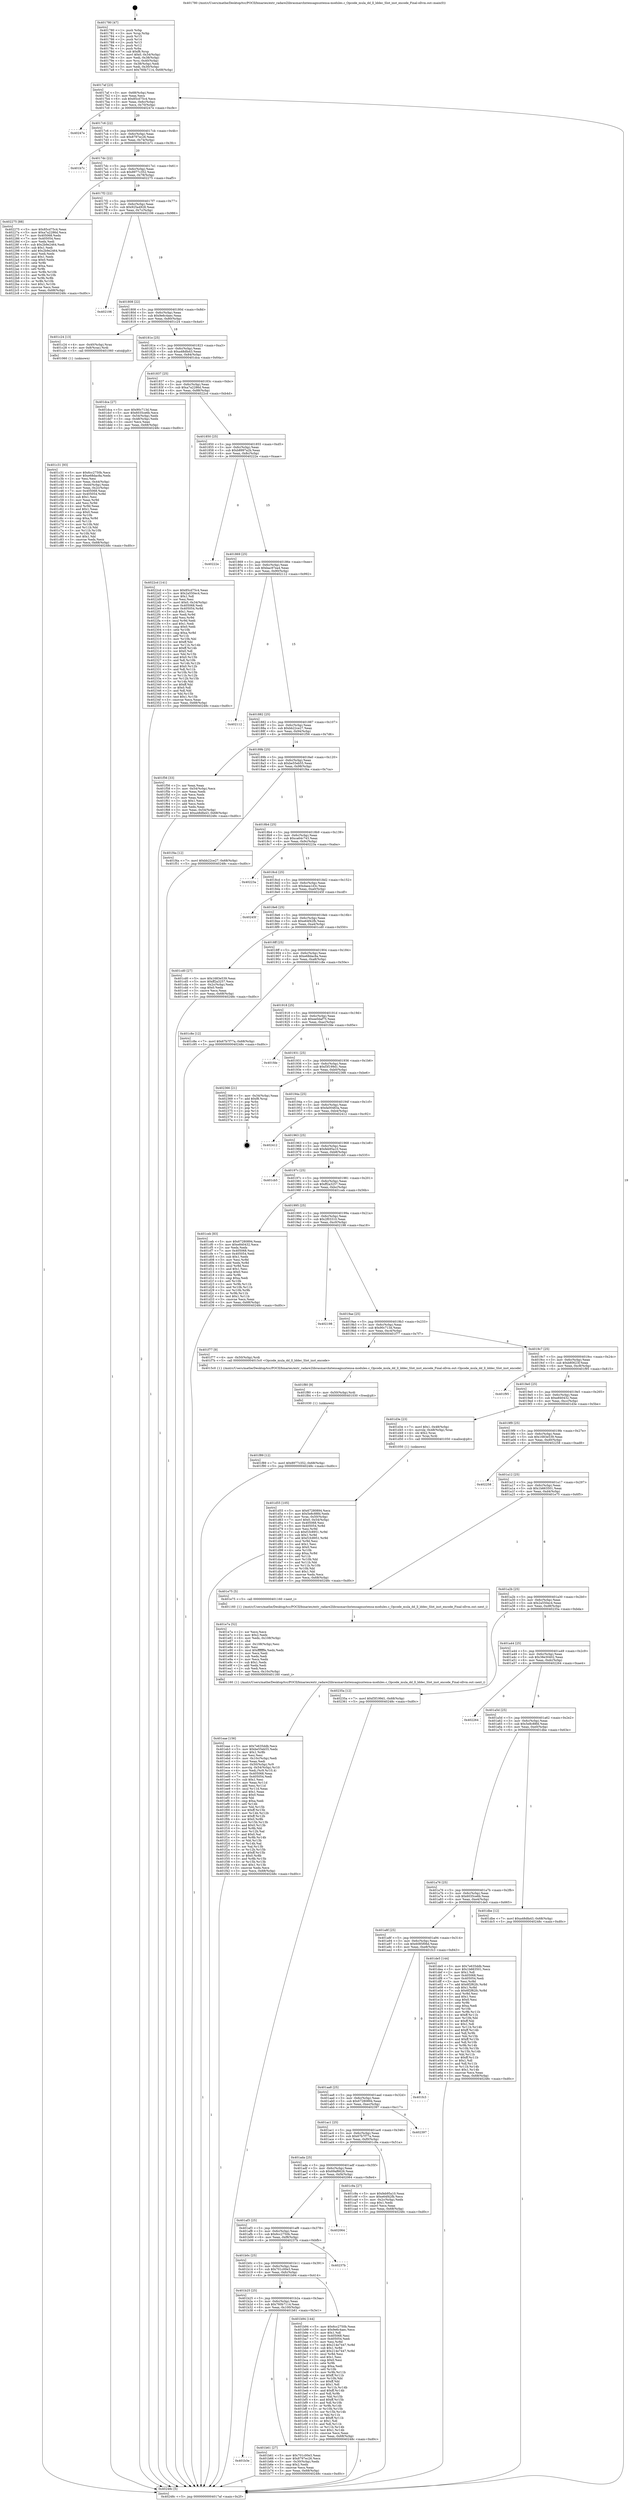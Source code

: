 digraph "0x401780" {
  label = "0x401780 (/mnt/c/Users/mathe/Desktop/tcc/POCII/binaries/extr_radare2librasmarchxtensagnuxtensa-modules.c_Opcode_mula_dd_ll_lddec_Slot_inst_encode_Final-ollvm.out::main(0))"
  labelloc = "t"
  node[shape=record]

  Entry [label="",width=0.3,height=0.3,shape=circle,fillcolor=black,style=filled]
  "0x4017af" [label="{
     0x4017af [23]\l
     | [instrs]\l
     &nbsp;&nbsp;0x4017af \<+3\>: mov -0x68(%rbp),%eax\l
     &nbsp;&nbsp;0x4017b2 \<+2\>: mov %eax,%ecx\l
     &nbsp;&nbsp;0x4017b4 \<+6\>: sub $0x85cd75c4,%ecx\l
     &nbsp;&nbsp;0x4017ba \<+3\>: mov %eax,-0x6c(%rbp)\l
     &nbsp;&nbsp;0x4017bd \<+3\>: mov %ecx,-0x70(%rbp)\l
     &nbsp;&nbsp;0x4017c0 \<+6\>: je 000000000040247e \<main+0xcfe\>\l
  }"]
  "0x40247e" [label="{
     0x40247e\l
  }", style=dashed]
  "0x4017c6" [label="{
     0x4017c6 [22]\l
     | [instrs]\l
     &nbsp;&nbsp;0x4017c6 \<+5\>: jmp 00000000004017cb \<main+0x4b\>\l
     &nbsp;&nbsp;0x4017cb \<+3\>: mov -0x6c(%rbp),%eax\l
     &nbsp;&nbsp;0x4017ce \<+5\>: sub $0x8797ec26,%eax\l
     &nbsp;&nbsp;0x4017d3 \<+3\>: mov %eax,-0x74(%rbp)\l
     &nbsp;&nbsp;0x4017d6 \<+6\>: je 0000000000401b7c \<main+0x3fc\>\l
  }"]
  Exit [label="",width=0.3,height=0.3,shape=circle,fillcolor=black,style=filled,peripheries=2]
  "0x401b7c" [label="{
     0x401b7c\l
  }", style=dashed]
  "0x4017dc" [label="{
     0x4017dc [22]\l
     | [instrs]\l
     &nbsp;&nbsp;0x4017dc \<+5\>: jmp 00000000004017e1 \<main+0x61\>\l
     &nbsp;&nbsp;0x4017e1 \<+3\>: mov -0x6c(%rbp),%eax\l
     &nbsp;&nbsp;0x4017e4 \<+5\>: sub $0x8977c352,%eax\l
     &nbsp;&nbsp;0x4017e9 \<+3\>: mov %eax,-0x78(%rbp)\l
     &nbsp;&nbsp;0x4017ec \<+6\>: je 0000000000402275 \<main+0xaf5\>\l
  }"]
  "0x401f89" [label="{
     0x401f89 [12]\l
     | [instrs]\l
     &nbsp;&nbsp;0x401f89 \<+7\>: movl $0x8977c352,-0x68(%rbp)\l
     &nbsp;&nbsp;0x401f90 \<+5\>: jmp 000000000040248c \<main+0xd0c\>\l
  }"]
  "0x402275" [label="{
     0x402275 [88]\l
     | [instrs]\l
     &nbsp;&nbsp;0x402275 \<+5\>: mov $0x85cd75c4,%eax\l
     &nbsp;&nbsp;0x40227a \<+5\>: mov $0xa7a2286d,%ecx\l
     &nbsp;&nbsp;0x40227f \<+7\>: mov 0x405068,%edx\l
     &nbsp;&nbsp;0x402286 \<+7\>: mov 0x405054,%esi\l
     &nbsp;&nbsp;0x40228d \<+2\>: mov %edx,%edi\l
     &nbsp;&nbsp;0x40228f \<+6\>: sub $0x2b9e2464,%edi\l
     &nbsp;&nbsp;0x402295 \<+3\>: sub $0x1,%edi\l
     &nbsp;&nbsp;0x402298 \<+6\>: add $0x2b9e2464,%edi\l
     &nbsp;&nbsp;0x40229e \<+3\>: imul %edi,%edx\l
     &nbsp;&nbsp;0x4022a1 \<+3\>: and $0x1,%edx\l
     &nbsp;&nbsp;0x4022a4 \<+3\>: cmp $0x0,%edx\l
     &nbsp;&nbsp;0x4022a7 \<+4\>: sete %r8b\l
     &nbsp;&nbsp;0x4022ab \<+3\>: cmp $0xa,%esi\l
     &nbsp;&nbsp;0x4022ae \<+4\>: setl %r9b\l
     &nbsp;&nbsp;0x4022b2 \<+3\>: mov %r8b,%r10b\l
     &nbsp;&nbsp;0x4022b5 \<+3\>: and %r9b,%r10b\l
     &nbsp;&nbsp;0x4022b8 \<+3\>: xor %r9b,%r8b\l
     &nbsp;&nbsp;0x4022bb \<+3\>: or %r8b,%r10b\l
     &nbsp;&nbsp;0x4022be \<+4\>: test $0x1,%r10b\l
     &nbsp;&nbsp;0x4022c2 \<+3\>: cmovne %ecx,%eax\l
     &nbsp;&nbsp;0x4022c5 \<+3\>: mov %eax,-0x68(%rbp)\l
     &nbsp;&nbsp;0x4022c8 \<+5\>: jmp 000000000040248c \<main+0xd0c\>\l
  }"]
  "0x4017f2" [label="{
     0x4017f2 [22]\l
     | [instrs]\l
     &nbsp;&nbsp;0x4017f2 \<+5\>: jmp 00000000004017f7 \<main+0x77\>\l
     &nbsp;&nbsp;0x4017f7 \<+3\>: mov -0x6c(%rbp),%eax\l
     &nbsp;&nbsp;0x4017fa \<+5\>: sub $0x925a4928,%eax\l
     &nbsp;&nbsp;0x4017ff \<+3\>: mov %eax,-0x7c(%rbp)\l
     &nbsp;&nbsp;0x401802 \<+6\>: je 0000000000402106 \<main+0x986\>\l
  }"]
  "0x401f80" [label="{
     0x401f80 [9]\l
     | [instrs]\l
     &nbsp;&nbsp;0x401f80 \<+4\>: mov -0x50(%rbp),%rdi\l
     &nbsp;&nbsp;0x401f84 \<+5\>: call 0000000000401030 \<free@plt\>\l
     | [calls]\l
     &nbsp;&nbsp;0x401030 \{1\} (unknown)\l
  }"]
  "0x402106" [label="{
     0x402106\l
  }", style=dashed]
  "0x401808" [label="{
     0x401808 [22]\l
     | [instrs]\l
     &nbsp;&nbsp;0x401808 \<+5\>: jmp 000000000040180d \<main+0x8d\>\l
     &nbsp;&nbsp;0x40180d \<+3\>: mov -0x6c(%rbp),%eax\l
     &nbsp;&nbsp;0x401810 \<+5\>: sub $0x9e6c4aec,%eax\l
     &nbsp;&nbsp;0x401815 \<+3\>: mov %eax,-0x80(%rbp)\l
     &nbsp;&nbsp;0x401818 \<+6\>: je 0000000000401c24 \<main+0x4a4\>\l
  }"]
  "0x401eae" [label="{
     0x401eae [156]\l
     | [instrs]\l
     &nbsp;&nbsp;0x401eae \<+5\>: mov $0x7e635ddb,%ecx\l
     &nbsp;&nbsp;0x401eb3 \<+5\>: mov $0xbe55eb55,%edx\l
     &nbsp;&nbsp;0x401eb8 \<+3\>: mov $0x1,%r8b\l
     &nbsp;&nbsp;0x401ebb \<+2\>: xor %esi,%esi\l
     &nbsp;&nbsp;0x401ebd \<+6\>: mov -0x10c(%rbp),%edi\l
     &nbsp;&nbsp;0x401ec3 \<+3\>: imul %eax,%edi\l
     &nbsp;&nbsp;0x401ec6 \<+4\>: mov -0x50(%rbp),%r9\l
     &nbsp;&nbsp;0x401eca \<+4\>: movslq -0x54(%rbp),%r10\l
     &nbsp;&nbsp;0x401ece \<+4\>: mov %edi,(%r9,%r10,4)\l
     &nbsp;&nbsp;0x401ed2 \<+7\>: mov 0x405068,%eax\l
     &nbsp;&nbsp;0x401ed9 \<+7\>: mov 0x405054,%edi\l
     &nbsp;&nbsp;0x401ee0 \<+3\>: sub $0x1,%esi\l
     &nbsp;&nbsp;0x401ee3 \<+3\>: mov %eax,%r11d\l
     &nbsp;&nbsp;0x401ee6 \<+3\>: add %esi,%r11d\l
     &nbsp;&nbsp;0x401ee9 \<+4\>: imul %r11d,%eax\l
     &nbsp;&nbsp;0x401eed \<+3\>: and $0x1,%eax\l
     &nbsp;&nbsp;0x401ef0 \<+3\>: cmp $0x0,%eax\l
     &nbsp;&nbsp;0x401ef3 \<+3\>: sete %bl\l
     &nbsp;&nbsp;0x401ef6 \<+3\>: cmp $0xa,%edi\l
     &nbsp;&nbsp;0x401ef9 \<+4\>: setl %r14b\l
     &nbsp;&nbsp;0x401efd \<+3\>: mov %bl,%r15b\l
     &nbsp;&nbsp;0x401f00 \<+4\>: xor $0xff,%r15b\l
     &nbsp;&nbsp;0x401f04 \<+3\>: mov %r14b,%r12b\l
     &nbsp;&nbsp;0x401f07 \<+4\>: xor $0xff,%r12b\l
     &nbsp;&nbsp;0x401f0b \<+4\>: xor $0x0,%r8b\l
     &nbsp;&nbsp;0x401f0f \<+3\>: mov %r15b,%r13b\l
     &nbsp;&nbsp;0x401f12 \<+4\>: and $0x0,%r13b\l
     &nbsp;&nbsp;0x401f16 \<+3\>: and %r8b,%bl\l
     &nbsp;&nbsp;0x401f19 \<+3\>: mov %r12b,%al\l
     &nbsp;&nbsp;0x401f1c \<+2\>: and $0x0,%al\l
     &nbsp;&nbsp;0x401f1e \<+3\>: and %r8b,%r14b\l
     &nbsp;&nbsp;0x401f21 \<+3\>: or %bl,%r13b\l
     &nbsp;&nbsp;0x401f24 \<+3\>: or %r14b,%al\l
     &nbsp;&nbsp;0x401f27 \<+3\>: xor %al,%r13b\l
     &nbsp;&nbsp;0x401f2a \<+3\>: or %r12b,%r15b\l
     &nbsp;&nbsp;0x401f2d \<+4\>: xor $0xff,%r15b\l
     &nbsp;&nbsp;0x401f31 \<+4\>: or $0x0,%r8b\l
     &nbsp;&nbsp;0x401f35 \<+3\>: and %r8b,%r15b\l
     &nbsp;&nbsp;0x401f38 \<+3\>: or %r15b,%r13b\l
     &nbsp;&nbsp;0x401f3b \<+4\>: test $0x1,%r13b\l
     &nbsp;&nbsp;0x401f3f \<+3\>: cmovne %edx,%ecx\l
     &nbsp;&nbsp;0x401f42 \<+3\>: mov %ecx,-0x68(%rbp)\l
     &nbsp;&nbsp;0x401f45 \<+5\>: jmp 000000000040248c \<main+0xd0c\>\l
  }"]
  "0x401c24" [label="{
     0x401c24 [13]\l
     | [instrs]\l
     &nbsp;&nbsp;0x401c24 \<+4\>: mov -0x40(%rbp),%rax\l
     &nbsp;&nbsp;0x401c28 \<+4\>: mov 0x8(%rax),%rdi\l
     &nbsp;&nbsp;0x401c2c \<+5\>: call 0000000000401060 \<atoi@plt\>\l
     | [calls]\l
     &nbsp;&nbsp;0x401060 \{1\} (unknown)\l
  }"]
  "0x40181e" [label="{
     0x40181e [25]\l
     | [instrs]\l
     &nbsp;&nbsp;0x40181e \<+5\>: jmp 0000000000401823 \<main+0xa3\>\l
     &nbsp;&nbsp;0x401823 \<+3\>: mov -0x6c(%rbp),%eax\l
     &nbsp;&nbsp;0x401826 \<+5\>: sub $0xa48dfa43,%eax\l
     &nbsp;&nbsp;0x40182b \<+6\>: mov %eax,-0x84(%rbp)\l
     &nbsp;&nbsp;0x401831 \<+6\>: je 0000000000401dca \<main+0x64a\>\l
  }"]
  "0x401e7a" [label="{
     0x401e7a [52]\l
     | [instrs]\l
     &nbsp;&nbsp;0x401e7a \<+2\>: xor %ecx,%ecx\l
     &nbsp;&nbsp;0x401e7c \<+5\>: mov $0x2,%edx\l
     &nbsp;&nbsp;0x401e81 \<+6\>: mov %edx,-0x108(%rbp)\l
     &nbsp;&nbsp;0x401e87 \<+1\>: cltd\l
     &nbsp;&nbsp;0x401e88 \<+6\>: mov -0x108(%rbp),%esi\l
     &nbsp;&nbsp;0x401e8e \<+2\>: idiv %esi\l
     &nbsp;&nbsp;0x401e90 \<+6\>: imul $0xfffffffe,%edx,%edx\l
     &nbsp;&nbsp;0x401e96 \<+2\>: mov %ecx,%edi\l
     &nbsp;&nbsp;0x401e98 \<+2\>: sub %edx,%edi\l
     &nbsp;&nbsp;0x401e9a \<+2\>: mov %ecx,%edx\l
     &nbsp;&nbsp;0x401e9c \<+3\>: sub $0x1,%edx\l
     &nbsp;&nbsp;0x401e9f \<+2\>: add %edx,%edi\l
     &nbsp;&nbsp;0x401ea1 \<+2\>: sub %edi,%ecx\l
     &nbsp;&nbsp;0x401ea3 \<+6\>: mov %ecx,-0x10c(%rbp)\l
     &nbsp;&nbsp;0x401ea9 \<+5\>: call 0000000000401160 \<next_i\>\l
     | [calls]\l
     &nbsp;&nbsp;0x401160 \{1\} (/mnt/c/Users/mathe/Desktop/tcc/POCII/binaries/extr_radare2librasmarchxtensagnuxtensa-modules.c_Opcode_mula_dd_ll_lddec_Slot_inst_encode_Final-ollvm.out::next_i)\l
  }"]
  "0x401dca" [label="{
     0x401dca [27]\l
     | [instrs]\l
     &nbsp;&nbsp;0x401dca \<+5\>: mov $0x90c713d,%eax\l
     &nbsp;&nbsp;0x401dcf \<+5\>: mov $0x6035ce6b,%ecx\l
     &nbsp;&nbsp;0x401dd4 \<+3\>: mov -0x54(%rbp),%edx\l
     &nbsp;&nbsp;0x401dd7 \<+3\>: cmp -0x48(%rbp),%edx\l
     &nbsp;&nbsp;0x401dda \<+3\>: cmovl %ecx,%eax\l
     &nbsp;&nbsp;0x401ddd \<+3\>: mov %eax,-0x68(%rbp)\l
     &nbsp;&nbsp;0x401de0 \<+5\>: jmp 000000000040248c \<main+0xd0c\>\l
  }"]
  "0x401837" [label="{
     0x401837 [25]\l
     | [instrs]\l
     &nbsp;&nbsp;0x401837 \<+5\>: jmp 000000000040183c \<main+0xbc\>\l
     &nbsp;&nbsp;0x40183c \<+3\>: mov -0x6c(%rbp),%eax\l
     &nbsp;&nbsp;0x40183f \<+5\>: sub $0xa7a2286d,%eax\l
     &nbsp;&nbsp;0x401844 \<+6\>: mov %eax,-0x88(%rbp)\l
     &nbsp;&nbsp;0x40184a \<+6\>: je 00000000004022cd \<main+0xb4d\>\l
  }"]
  "0x401d55" [label="{
     0x401d55 [105]\l
     | [instrs]\l
     &nbsp;&nbsp;0x401d55 \<+5\>: mov $0x67280894,%ecx\l
     &nbsp;&nbsp;0x401d5a \<+5\>: mov $0x5e8c88fd,%edx\l
     &nbsp;&nbsp;0x401d5f \<+4\>: mov %rax,-0x50(%rbp)\l
     &nbsp;&nbsp;0x401d63 \<+7\>: movl $0x0,-0x54(%rbp)\l
     &nbsp;&nbsp;0x401d6a \<+7\>: mov 0x405068,%esi\l
     &nbsp;&nbsp;0x401d71 \<+8\>: mov 0x405054,%r8d\l
     &nbsp;&nbsp;0x401d79 \<+3\>: mov %esi,%r9d\l
     &nbsp;&nbsp;0x401d7c \<+7\>: sub $0xf1fc8951,%r9d\l
     &nbsp;&nbsp;0x401d83 \<+4\>: sub $0x1,%r9d\l
     &nbsp;&nbsp;0x401d87 \<+7\>: add $0xf1fc8951,%r9d\l
     &nbsp;&nbsp;0x401d8e \<+4\>: imul %r9d,%esi\l
     &nbsp;&nbsp;0x401d92 \<+3\>: and $0x1,%esi\l
     &nbsp;&nbsp;0x401d95 \<+3\>: cmp $0x0,%esi\l
     &nbsp;&nbsp;0x401d98 \<+4\>: sete %r10b\l
     &nbsp;&nbsp;0x401d9c \<+4\>: cmp $0xa,%r8d\l
     &nbsp;&nbsp;0x401da0 \<+4\>: setl %r11b\l
     &nbsp;&nbsp;0x401da4 \<+3\>: mov %r10b,%bl\l
     &nbsp;&nbsp;0x401da7 \<+3\>: and %r11b,%bl\l
     &nbsp;&nbsp;0x401daa \<+3\>: xor %r11b,%r10b\l
     &nbsp;&nbsp;0x401dad \<+3\>: or %r10b,%bl\l
     &nbsp;&nbsp;0x401db0 \<+3\>: test $0x1,%bl\l
     &nbsp;&nbsp;0x401db3 \<+3\>: cmovne %edx,%ecx\l
     &nbsp;&nbsp;0x401db6 \<+3\>: mov %ecx,-0x68(%rbp)\l
     &nbsp;&nbsp;0x401db9 \<+5\>: jmp 000000000040248c \<main+0xd0c\>\l
  }"]
  "0x4022cd" [label="{
     0x4022cd [141]\l
     | [instrs]\l
     &nbsp;&nbsp;0x4022cd \<+5\>: mov $0x85cd75c4,%eax\l
     &nbsp;&nbsp;0x4022d2 \<+5\>: mov $0x2a550ec4,%ecx\l
     &nbsp;&nbsp;0x4022d7 \<+2\>: mov $0x1,%dl\l
     &nbsp;&nbsp;0x4022d9 \<+2\>: xor %esi,%esi\l
     &nbsp;&nbsp;0x4022db \<+7\>: movl $0x0,-0x34(%rbp)\l
     &nbsp;&nbsp;0x4022e2 \<+7\>: mov 0x405068,%edi\l
     &nbsp;&nbsp;0x4022e9 \<+8\>: mov 0x405054,%r8d\l
     &nbsp;&nbsp;0x4022f1 \<+3\>: sub $0x1,%esi\l
     &nbsp;&nbsp;0x4022f4 \<+3\>: mov %edi,%r9d\l
     &nbsp;&nbsp;0x4022f7 \<+3\>: add %esi,%r9d\l
     &nbsp;&nbsp;0x4022fa \<+4\>: imul %r9d,%edi\l
     &nbsp;&nbsp;0x4022fe \<+3\>: and $0x1,%edi\l
     &nbsp;&nbsp;0x402301 \<+3\>: cmp $0x0,%edi\l
     &nbsp;&nbsp;0x402304 \<+4\>: sete %r10b\l
     &nbsp;&nbsp;0x402308 \<+4\>: cmp $0xa,%r8d\l
     &nbsp;&nbsp;0x40230c \<+4\>: setl %r11b\l
     &nbsp;&nbsp;0x402310 \<+3\>: mov %r10b,%bl\l
     &nbsp;&nbsp;0x402313 \<+3\>: xor $0xff,%bl\l
     &nbsp;&nbsp;0x402316 \<+3\>: mov %r11b,%r14b\l
     &nbsp;&nbsp;0x402319 \<+4\>: xor $0xff,%r14b\l
     &nbsp;&nbsp;0x40231d \<+3\>: xor $0x0,%dl\l
     &nbsp;&nbsp;0x402320 \<+3\>: mov %bl,%r15b\l
     &nbsp;&nbsp;0x402323 \<+4\>: and $0x0,%r15b\l
     &nbsp;&nbsp;0x402327 \<+3\>: and %dl,%r10b\l
     &nbsp;&nbsp;0x40232a \<+3\>: mov %r14b,%r12b\l
     &nbsp;&nbsp;0x40232d \<+4\>: and $0x0,%r12b\l
     &nbsp;&nbsp;0x402331 \<+3\>: and %dl,%r11b\l
     &nbsp;&nbsp;0x402334 \<+3\>: or %r10b,%r15b\l
     &nbsp;&nbsp;0x402337 \<+3\>: or %r11b,%r12b\l
     &nbsp;&nbsp;0x40233a \<+3\>: xor %r12b,%r15b\l
     &nbsp;&nbsp;0x40233d \<+3\>: or %r14b,%bl\l
     &nbsp;&nbsp;0x402340 \<+3\>: xor $0xff,%bl\l
     &nbsp;&nbsp;0x402343 \<+3\>: or $0x0,%dl\l
     &nbsp;&nbsp;0x402346 \<+2\>: and %dl,%bl\l
     &nbsp;&nbsp;0x402348 \<+3\>: or %bl,%r15b\l
     &nbsp;&nbsp;0x40234b \<+4\>: test $0x1,%r15b\l
     &nbsp;&nbsp;0x40234f \<+3\>: cmovne %ecx,%eax\l
     &nbsp;&nbsp;0x402352 \<+3\>: mov %eax,-0x68(%rbp)\l
     &nbsp;&nbsp;0x402355 \<+5\>: jmp 000000000040248c \<main+0xd0c\>\l
  }"]
  "0x401850" [label="{
     0x401850 [25]\l
     | [instrs]\l
     &nbsp;&nbsp;0x401850 \<+5\>: jmp 0000000000401855 \<main+0xd5\>\l
     &nbsp;&nbsp;0x401855 \<+3\>: mov -0x6c(%rbp),%eax\l
     &nbsp;&nbsp;0x401858 \<+5\>: sub $0xb8997a2b,%eax\l
     &nbsp;&nbsp;0x40185d \<+6\>: mov %eax,-0x8c(%rbp)\l
     &nbsp;&nbsp;0x401863 \<+6\>: je 000000000040222e \<main+0xaae\>\l
  }"]
  "0x401c31" [label="{
     0x401c31 [93]\l
     | [instrs]\l
     &nbsp;&nbsp;0x401c31 \<+5\>: mov $0x6cc2750b,%ecx\l
     &nbsp;&nbsp;0x401c36 \<+5\>: mov $0xe68dac8a,%edx\l
     &nbsp;&nbsp;0x401c3b \<+2\>: xor %esi,%esi\l
     &nbsp;&nbsp;0x401c3d \<+3\>: mov %eax,-0x44(%rbp)\l
     &nbsp;&nbsp;0x401c40 \<+3\>: mov -0x44(%rbp),%eax\l
     &nbsp;&nbsp;0x401c43 \<+3\>: mov %eax,-0x2c(%rbp)\l
     &nbsp;&nbsp;0x401c46 \<+7\>: mov 0x405068,%eax\l
     &nbsp;&nbsp;0x401c4d \<+8\>: mov 0x405054,%r8d\l
     &nbsp;&nbsp;0x401c55 \<+3\>: sub $0x1,%esi\l
     &nbsp;&nbsp;0x401c58 \<+3\>: mov %eax,%r9d\l
     &nbsp;&nbsp;0x401c5b \<+3\>: add %esi,%r9d\l
     &nbsp;&nbsp;0x401c5e \<+4\>: imul %r9d,%eax\l
     &nbsp;&nbsp;0x401c62 \<+3\>: and $0x1,%eax\l
     &nbsp;&nbsp;0x401c65 \<+3\>: cmp $0x0,%eax\l
     &nbsp;&nbsp;0x401c68 \<+4\>: sete %r10b\l
     &nbsp;&nbsp;0x401c6c \<+4\>: cmp $0xa,%r8d\l
     &nbsp;&nbsp;0x401c70 \<+4\>: setl %r11b\l
     &nbsp;&nbsp;0x401c74 \<+3\>: mov %r10b,%bl\l
     &nbsp;&nbsp;0x401c77 \<+3\>: and %r11b,%bl\l
     &nbsp;&nbsp;0x401c7a \<+3\>: xor %r11b,%r10b\l
     &nbsp;&nbsp;0x401c7d \<+3\>: or %r10b,%bl\l
     &nbsp;&nbsp;0x401c80 \<+3\>: test $0x1,%bl\l
     &nbsp;&nbsp;0x401c83 \<+3\>: cmovne %edx,%ecx\l
     &nbsp;&nbsp;0x401c86 \<+3\>: mov %ecx,-0x68(%rbp)\l
     &nbsp;&nbsp;0x401c89 \<+5\>: jmp 000000000040248c \<main+0xd0c\>\l
  }"]
  "0x40222e" [label="{
     0x40222e\l
  }", style=dashed]
  "0x401869" [label="{
     0x401869 [25]\l
     | [instrs]\l
     &nbsp;&nbsp;0x401869 \<+5\>: jmp 000000000040186e \<main+0xee\>\l
     &nbsp;&nbsp;0x40186e \<+3\>: mov -0x6c(%rbp),%eax\l
     &nbsp;&nbsp;0x401871 \<+5\>: sub $0xbac97ea4,%eax\l
     &nbsp;&nbsp;0x401876 \<+6\>: mov %eax,-0x90(%rbp)\l
     &nbsp;&nbsp;0x40187c \<+6\>: je 0000000000402112 \<main+0x992\>\l
  }"]
  "0x401780" [label="{
     0x401780 [47]\l
     | [instrs]\l
     &nbsp;&nbsp;0x401780 \<+1\>: push %rbp\l
     &nbsp;&nbsp;0x401781 \<+3\>: mov %rsp,%rbp\l
     &nbsp;&nbsp;0x401784 \<+2\>: push %r15\l
     &nbsp;&nbsp;0x401786 \<+2\>: push %r14\l
     &nbsp;&nbsp;0x401788 \<+2\>: push %r13\l
     &nbsp;&nbsp;0x40178a \<+2\>: push %r12\l
     &nbsp;&nbsp;0x40178c \<+1\>: push %rbx\l
     &nbsp;&nbsp;0x40178d \<+7\>: sub $0xf8,%rsp\l
     &nbsp;&nbsp;0x401794 \<+7\>: movl $0x0,-0x34(%rbp)\l
     &nbsp;&nbsp;0x40179b \<+3\>: mov %edi,-0x38(%rbp)\l
     &nbsp;&nbsp;0x40179e \<+4\>: mov %rsi,-0x40(%rbp)\l
     &nbsp;&nbsp;0x4017a2 \<+3\>: mov -0x38(%rbp),%edi\l
     &nbsp;&nbsp;0x4017a5 \<+3\>: mov %edi,-0x30(%rbp)\l
     &nbsp;&nbsp;0x4017a8 \<+7\>: movl $0x760b7114,-0x68(%rbp)\l
  }"]
  "0x402112" [label="{
     0x402112\l
  }", style=dashed]
  "0x401882" [label="{
     0x401882 [25]\l
     | [instrs]\l
     &nbsp;&nbsp;0x401882 \<+5\>: jmp 0000000000401887 \<main+0x107\>\l
     &nbsp;&nbsp;0x401887 \<+3\>: mov -0x6c(%rbp),%eax\l
     &nbsp;&nbsp;0x40188a \<+5\>: sub $0xbb22ce27,%eax\l
     &nbsp;&nbsp;0x40188f \<+6\>: mov %eax,-0x94(%rbp)\l
     &nbsp;&nbsp;0x401895 \<+6\>: je 0000000000401f56 \<main+0x7d6\>\l
  }"]
  "0x40248c" [label="{
     0x40248c [5]\l
     | [instrs]\l
     &nbsp;&nbsp;0x40248c \<+5\>: jmp 00000000004017af \<main+0x2f\>\l
  }"]
  "0x401f56" [label="{
     0x401f56 [33]\l
     | [instrs]\l
     &nbsp;&nbsp;0x401f56 \<+2\>: xor %eax,%eax\l
     &nbsp;&nbsp;0x401f58 \<+3\>: mov -0x54(%rbp),%ecx\l
     &nbsp;&nbsp;0x401f5b \<+2\>: mov %eax,%edx\l
     &nbsp;&nbsp;0x401f5d \<+2\>: sub %ecx,%edx\l
     &nbsp;&nbsp;0x401f5f \<+2\>: mov %eax,%ecx\l
     &nbsp;&nbsp;0x401f61 \<+3\>: sub $0x1,%ecx\l
     &nbsp;&nbsp;0x401f64 \<+2\>: add %ecx,%edx\l
     &nbsp;&nbsp;0x401f66 \<+2\>: sub %edx,%eax\l
     &nbsp;&nbsp;0x401f68 \<+3\>: mov %eax,-0x54(%rbp)\l
     &nbsp;&nbsp;0x401f6b \<+7\>: movl $0xa48dfa43,-0x68(%rbp)\l
     &nbsp;&nbsp;0x401f72 \<+5\>: jmp 000000000040248c \<main+0xd0c\>\l
  }"]
  "0x40189b" [label="{
     0x40189b [25]\l
     | [instrs]\l
     &nbsp;&nbsp;0x40189b \<+5\>: jmp 00000000004018a0 \<main+0x120\>\l
     &nbsp;&nbsp;0x4018a0 \<+3\>: mov -0x6c(%rbp),%eax\l
     &nbsp;&nbsp;0x4018a3 \<+5\>: sub $0xbe55eb55,%eax\l
     &nbsp;&nbsp;0x4018a8 \<+6\>: mov %eax,-0x98(%rbp)\l
     &nbsp;&nbsp;0x4018ae \<+6\>: je 0000000000401f4a \<main+0x7ca\>\l
  }"]
  "0x401b3e" [label="{
     0x401b3e\l
  }", style=dashed]
  "0x401f4a" [label="{
     0x401f4a [12]\l
     | [instrs]\l
     &nbsp;&nbsp;0x401f4a \<+7\>: movl $0xbb22ce27,-0x68(%rbp)\l
     &nbsp;&nbsp;0x401f51 \<+5\>: jmp 000000000040248c \<main+0xd0c\>\l
  }"]
  "0x4018b4" [label="{
     0x4018b4 [25]\l
     | [instrs]\l
     &nbsp;&nbsp;0x4018b4 \<+5\>: jmp 00000000004018b9 \<main+0x139\>\l
     &nbsp;&nbsp;0x4018b9 \<+3\>: mov -0x6c(%rbp),%eax\l
     &nbsp;&nbsp;0x4018bc \<+5\>: sub $0xca64c743,%eax\l
     &nbsp;&nbsp;0x4018c1 \<+6\>: mov %eax,-0x9c(%rbp)\l
     &nbsp;&nbsp;0x4018c7 \<+6\>: je 000000000040223a \<main+0xaba\>\l
  }"]
  "0x401b61" [label="{
     0x401b61 [27]\l
     | [instrs]\l
     &nbsp;&nbsp;0x401b61 \<+5\>: mov $0x701c00e3,%eax\l
     &nbsp;&nbsp;0x401b66 \<+5\>: mov $0x8797ec26,%ecx\l
     &nbsp;&nbsp;0x401b6b \<+3\>: mov -0x30(%rbp),%edx\l
     &nbsp;&nbsp;0x401b6e \<+3\>: cmp $0x2,%edx\l
     &nbsp;&nbsp;0x401b71 \<+3\>: cmovne %ecx,%eax\l
     &nbsp;&nbsp;0x401b74 \<+3\>: mov %eax,-0x68(%rbp)\l
     &nbsp;&nbsp;0x401b77 \<+5\>: jmp 000000000040248c \<main+0xd0c\>\l
  }"]
  "0x40223a" [label="{
     0x40223a\l
  }", style=dashed]
  "0x4018cd" [label="{
     0x4018cd [25]\l
     | [instrs]\l
     &nbsp;&nbsp;0x4018cd \<+5\>: jmp 00000000004018d2 \<main+0x152\>\l
     &nbsp;&nbsp;0x4018d2 \<+3\>: mov -0x6c(%rbp),%eax\l
     &nbsp;&nbsp;0x4018d5 \<+5\>: sub $0xdaea1d3c,%eax\l
     &nbsp;&nbsp;0x4018da \<+6\>: mov %eax,-0xa0(%rbp)\l
     &nbsp;&nbsp;0x4018e0 \<+6\>: je 000000000040245f \<main+0xcdf\>\l
  }"]
  "0x401b25" [label="{
     0x401b25 [25]\l
     | [instrs]\l
     &nbsp;&nbsp;0x401b25 \<+5\>: jmp 0000000000401b2a \<main+0x3aa\>\l
     &nbsp;&nbsp;0x401b2a \<+3\>: mov -0x6c(%rbp),%eax\l
     &nbsp;&nbsp;0x401b2d \<+5\>: sub $0x760b7114,%eax\l
     &nbsp;&nbsp;0x401b32 \<+6\>: mov %eax,-0x100(%rbp)\l
     &nbsp;&nbsp;0x401b38 \<+6\>: je 0000000000401b61 \<main+0x3e1\>\l
  }"]
  "0x40245f" [label="{
     0x40245f\l
  }", style=dashed]
  "0x4018e6" [label="{
     0x4018e6 [25]\l
     | [instrs]\l
     &nbsp;&nbsp;0x4018e6 \<+5\>: jmp 00000000004018eb \<main+0x16b\>\l
     &nbsp;&nbsp;0x4018eb \<+3\>: mov -0x6c(%rbp),%eax\l
     &nbsp;&nbsp;0x4018ee \<+5\>: sub $0xe64f42fb,%eax\l
     &nbsp;&nbsp;0x4018f3 \<+6\>: mov %eax,-0xa4(%rbp)\l
     &nbsp;&nbsp;0x4018f9 \<+6\>: je 0000000000401cd0 \<main+0x550\>\l
  }"]
  "0x401b94" [label="{
     0x401b94 [144]\l
     | [instrs]\l
     &nbsp;&nbsp;0x401b94 \<+5\>: mov $0x6cc2750b,%eax\l
     &nbsp;&nbsp;0x401b99 \<+5\>: mov $0x9e6c4aec,%ecx\l
     &nbsp;&nbsp;0x401b9e \<+2\>: mov $0x1,%dl\l
     &nbsp;&nbsp;0x401ba0 \<+7\>: mov 0x405068,%esi\l
     &nbsp;&nbsp;0x401ba7 \<+7\>: mov 0x405054,%edi\l
     &nbsp;&nbsp;0x401bae \<+3\>: mov %esi,%r8d\l
     &nbsp;&nbsp;0x401bb1 \<+7\>: sub $0x214e7447,%r8d\l
     &nbsp;&nbsp;0x401bb8 \<+4\>: sub $0x1,%r8d\l
     &nbsp;&nbsp;0x401bbc \<+7\>: add $0x214e7447,%r8d\l
     &nbsp;&nbsp;0x401bc3 \<+4\>: imul %r8d,%esi\l
     &nbsp;&nbsp;0x401bc7 \<+3\>: and $0x1,%esi\l
     &nbsp;&nbsp;0x401bca \<+3\>: cmp $0x0,%esi\l
     &nbsp;&nbsp;0x401bcd \<+4\>: sete %r9b\l
     &nbsp;&nbsp;0x401bd1 \<+3\>: cmp $0xa,%edi\l
     &nbsp;&nbsp;0x401bd4 \<+4\>: setl %r10b\l
     &nbsp;&nbsp;0x401bd8 \<+3\>: mov %r9b,%r11b\l
     &nbsp;&nbsp;0x401bdb \<+4\>: xor $0xff,%r11b\l
     &nbsp;&nbsp;0x401bdf \<+3\>: mov %r10b,%bl\l
     &nbsp;&nbsp;0x401be2 \<+3\>: xor $0xff,%bl\l
     &nbsp;&nbsp;0x401be5 \<+3\>: xor $0x1,%dl\l
     &nbsp;&nbsp;0x401be8 \<+3\>: mov %r11b,%r14b\l
     &nbsp;&nbsp;0x401beb \<+4\>: and $0xff,%r14b\l
     &nbsp;&nbsp;0x401bef \<+3\>: and %dl,%r9b\l
     &nbsp;&nbsp;0x401bf2 \<+3\>: mov %bl,%r15b\l
     &nbsp;&nbsp;0x401bf5 \<+4\>: and $0xff,%r15b\l
     &nbsp;&nbsp;0x401bf9 \<+3\>: and %dl,%r10b\l
     &nbsp;&nbsp;0x401bfc \<+3\>: or %r9b,%r14b\l
     &nbsp;&nbsp;0x401bff \<+3\>: or %r10b,%r15b\l
     &nbsp;&nbsp;0x401c02 \<+3\>: xor %r15b,%r14b\l
     &nbsp;&nbsp;0x401c05 \<+3\>: or %bl,%r11b\l
     &nbsp;&nbsp;0x401c08 \<+4\>: xor $0xff,%r11b\l
     &nbsp;&nbsp;0x401c0c \<+3\>: or $0x1,%dl\l
     &nbsp;&nbsp;0x401c0f \<+3\>: and %dl,%r11b\l
     &nbsp;&nbsp;0x401c12 \<+3\>: or %r11b,%r14b\l
     &nbsp;&nbsp;0x401c15 \<+4\>: test $0x1,%r14b\l
     &nbsp;&nbsp;0x401c19 \<+3\>: cmovne %ecx,%eax\l
     &nbsp;&nbsp;0x401c1c \<+3\>: mov %eax,-0x68(%rbp)\l
     &nbsp;&nbsp;0x401c1f \<+5\>: jmp 000000000040248c \<main+0xd0c\>\l
  }"]
  "0x401cd0" [label="{
     0x401cd0 [27]\l
     | [instrs]\l
     &nbsp;&nbsp;0x401cd0 \<+5\>: mov $0x1683e539,%eax\l
     &nbsp;&nbsp;0x401cd5 \<+5\>: mov $0xff2a3257,%ecx\l
     &nbsp;&nbsp;0x401cda \<+3\>: mov -0x2c(%rbp),%edx\l
     &nbsp;&nbsp;0x401cdd \<+3\>: cmp $0x0,%edx\l
     &nbsp;&nbsp;0x401ce0 \<+3\>: cmove %ecx,%eax\l
     &nbsp;&nbsp;0x401ce3 \<+3\>: mov %eax,-0x68(%rbp)\l
     &nbsp;&nbsp;0x401ce6 \<+5\>: jmp 000000000040248c \<main+0xd0c\>\l
  }"]
  "0x4018ff" [label="{
     0x4018ff [25]\l
     | [instrs]\l
     &nbsp;&nbsp;0x4018ff \<+5\>: jmp 0000000000401904 \<main+0x184\>\l
     &nbsp;&nbsp;0x401904 \<+3\>: mov -0x6c(%rbp),%eax\l
     &nbsp;&nbsp;0x401907 \<+5\>: sub $0xe68dac8a,%eax\l
     &nbsp;&nbsp;0x40190c \<+6\>: mov %eax,-0xa8(%rbp)\l
     &nbsp;&nbsp;0x401912 \<+6\>: je 0000000000401c8e \<main+0x50e\>\l
  }"]
  "0x401b0c" [label="{
     0x401b0c [25]\l
     | [instrs]\l
     &nbsp;&nbsp;0x401b0c \<+5\>: jmp 0000000000401b11 \<main+0x391\>\l
     &nbsp;&nbsp;0x401b11 \<+3\>: mov -0x6c(%rbp),%eax\l
     &nbsp;&nbsp;0x401b14 \<+5\>: sub $0x701c00e3,%eax\l
     &nbsp;&nbsp;0x401b19 \<+6\>: mov %eax,-0xfc(%rbp)\l
     &nbsp;&nbsp;0x401b1f \<+6\>: je 0000000000401b94 \<main+0x414\>\l
  }"]
  "0x401c8e" [label="{
     0x401c8e [12]\l
     | [instrs]\l
     &nbsp;&nbsp;0x401c8e \<+7\>: movl $0x67b7f77a,-0x68(%rbp)\l
     &nbsp;&nbsp;0x401c95 \<+5\>: jmp 000000000040248c \<main+0xd0c\>\l
  }"]
  "0x401918" [label="{
     0x401918 [25]\l
     | [instrs]\l
     &nbsp;&nbsp;0x401918 \<+5\>: jmp 000000000040191d \<main+0x19d\>\l
     &nbsp;&nbsp;0x40191d \<+3\>: mov -0x6c(%rbp),%eax\l
     &nbsp;&nbsp;0x401920 \<+5\>: sub $0xee0daf75,%eax\l
     &nbsp;&nbsp;0x401925 \<+6\>: mov %eax,-0xac(%rbp)\l
     &nbsp;&nbsp;0x40192b \<+6\>: je 0000000000401fde \<main+0x85e\>\l
  }"]
  "0x40237b" [label="{
     0x40237b\l
  }", style=dashed]
  "0x401fde" [label="{
     0x401fde\l
  }", style=dashed]
  "0x401931" [label="{
     0x401931 [25]\l
     | [instrs]\l
     &nbsp;&nbsp;0x401931 \<+5\>: jmp 0000000000401936 \<main+0x1b6\>\l
     &nbsp;&nbsp;0x401936 \<+3\>: mov -0x6c(%rbp),%eax\l
     &nbsp;&nbsp;0x401939 \<+5\>: sub $0xf3f199d1,%eax\l
     &nbsp;&nbsp;0x40193e \<+6\>: mov %eax,-0xb0(%rbp)\l
     &nbsp;&nbsp;0x401944 \<+6\>: je 0000000000402366 \<main+0xbe6\>\l
  }"]
  "0x401af3" [label="{
     0x401af3 [25]\l
     | [instrs]\l
     &nbsp;&nbsp;0x401af3 \<+5\>: jmp 0000000000401af8 \<main+0x378\>\l
     &nbsp;&nbsp;0x401af8 \<+3\>: mov -0x6c(%rbp),%eax\l
     &nbsp;&nbsp;0x401afb \<+5\>: sub $0x6cc2750b,%eax\l
     &nbsp;&nbsp;0x401b00 \<+6\>: mov %eax,-0xf8(%rbp)\l
     &nbsp;&nbsp;0x401b06 \<+6\>: je 000000000040237b \<main+0xbfb\>\l
  }"]
  "0x402366" [label="{
     0x402366 [21]\l
     | [instrs]\l
     &nbsp;&nbsp;0x402366 \<+3\>: mov -0x34(%rbp),%eax\l
     &nbsp;&nbsp;0x402369 \<+7\>: add $0xf8,%rsp\l
     &nbsp;&nbsp;0x402370 \<+1\>: pop %rbx\l
     &nbsp;&nbsp;0x402371 \<+2\>: pop %r12\l
     &nbsp;&nbsp;0x402373 \<+2\>: pop %r13\l
     &nbsp;&nbsp;0x402375 \<+2\>: pop %r14\l
     &nbsp;&nbsp;0x402377 \<+2\>: pop %r15\l
     &nbsp;&nbsp;0x402379 \<+1\>: pop %rbp\l
     &nbsp;&nbsp;0x40237a \<+1\>: ret\l
  }"]
  "0x40194a" [label="{
     0x40194a [25]\l
     | [instrs]\l
     &nbsp;&nbsp;0x40194a \<+5\>: jmp 000000000040194f \<main+0x1cf\>\l
     &nbsp;&nbsp;0x40194f \<+3\>: mov -0x6c(%rbp),%eax\l
     &nbsp;&nbsp;0x401952 \<+5\>: sub $0xfa00483a,%eax\l
     &nbsp;&nbsp;0x401957 \<+6\>: mov %eax,-0xb4(%rbp)\l
     &nbsp;&nbsp;0x40195d \<+6\>: je 0000000000402412 \<main+0xc92\>\l
  }"]
  "0x402064" [label="{
     0x402064\l
  }", style=dashed]
  "0x402412" [label="{
     0x402412\l
  }", style=dashed]
  "0x401963" [label="{
     0x401963 [25]\l
     | [instrs]\l
     &nbsp;&nbsp;0x401963 \<+5\>: jmp 0000000000401968 \<main+0x1e8\>\l
     &nbsp;&nbsp;0x401968 \<+3\>: mov -0x6c(%rbp),%eax\l
     &nbsp;&nbsp;0x40196b \<+5\>: sub $0xfeb95a10,%eax\l
     &nbsp;&nbsp;0x401970 \<+6\>: mov %eax,-0xb8(%rbp)\l
     &nbsp;&nbsp;0x401976 \<+6\>: je 0000000000401cb5 \<main+0x535\>\l
  }"]
  "0x401ada" [label="{
     0x401ada [25]\l
     | [instrs]\l
     &nbsp;&nbsp;0x401ada \<+5\>: jmp 0000000000401adf \<main+0x35f\>\l
     &nbsp;&nbsp;0x401adf \<+3\>: mov -0x6c(%rbp),%eax\l
     &nbsp;&nbsp;0x401ae2 \<+5\>: sub $0x69af6626,%eax\l
     &nbsp;&nbsp;0x401ae7 \<+6\>: mov %eax,-0xf4(%rbp)\l
     &nbsp;&nbsp;0x401aed \<+6\>: je 0000000000402064 \<main+0x8e4\>\l
  }"]
  "0x401cb5" [label="{
     0x401cb5\l
  }", style=dashed]
  "0x40197c" [label="{
     0x40197c [25]\l
     | [instrs]\l
     &nbsp;&nbsp;0x40197c \<+5\>: jmp 0000000000401981 \<main+0x201\>\l
     &nbsp;&nbsp;0x401981 \<+3\>: mov -0x6c(%rbp),%eax\l
     &nbsp;&nbsp;0x401984 \<+5\>: sub $0xff2a3257,%eax\l
     &nbsp;&nbsp;0x401989 \<+6\>: mov %eax,-0xbc(%rbp)\l
     &nbsp;&nbsp;0x40198f \<+6\>: je 0000000000401ceb \<main+0x56b\>\l
  }"]
  "0x401c9a" [label="{
     0x401c9a [27]\l
     | [instrs]\l
     &nbsp;&nbsp;0x401c9a \<+5\>: mov $0xfeb95a10,%eax\l
     &nbsp;&nbsp;0x401c9f \<+5\>: mov $0xe64f42fb,%ecx\l
     &nbsp;&nbsp;0x401ca4 \<+3\>: mov -0x2c(%rbp),%edx\l
     &nbsp;&nbsp;0x401ca7 \<+3\>: cmp $0x1,%edx\l
     &nbsp;&nbsp;0x401caa \<+3\>: cmovl %ecx,%eax\l
     &nbsp;&nbsp;0x401cad \<+3\>: mov %eax,-0x68(%rbp)\l
     &nbsp;&nbsp;0x401cb0 \<+5\>: jmp 000000000040248c \<main+0xd0c\>\l
  }"]
  "0x401ceb" [label="{
     0x401ceb [83]\l
     | [instrs]\l
     &nbsp;&nbsp;0x401ceb \<+5\>: mov $0x67280894,%eax\l
     &nbsp;&nbsp;0x401cf0 \<+5\>: mov $0xe840432,%ecx\l
     &nbsp;&nbsp;0x401cf5 \<+2\>: xor %edx,%edx\l
     &nbsp;&nbsp;0x401cf7 \<+7\>: mov 0x405068,%esi\l
     &nbsp;&nbsp;0x401cfe \<+7\>: mov 0x405054,%edi\l
     &nbsp;&nbsp;0x401d05 \<+3\>: sub $0x1,%edx\l
     &nbsp;&nbsp;0x401d08 \<+3\>: mov %esi,%r8d\l
     &nbsp;&nbsp;0x401d0b \<+3\>: add %edx,%r8d\l
     &nbsp;&nbsp;0x401d0e \<+4\>: imul %r8d,%esi\l
     &nbsp;&nbsp;0x401d12 \<+3\>: and $0x1,%esi\l
     &nbsp;&nbsp;0x401d15 \<+3\>: cmp $0x0,%esi\l
     &nbsp;&nbsp;0x401d18 \<+4\>: sete %r9b\l
     &nbsp;&nbsp;0x401d1c \<+3\>: cmp $0xa,%edi\l
     &nbsp;&nbsp;0x401d1f \<+4\>: setl %r10b\l
     &nbsp;&nbsp;0x401d23 \<+3\>: mov %r9b,%r11b\l
     &nbsp;&nbsp;0x401d26 \<+3\>: and %r10b,%r11b\l
     &nbsp;&nbsp;0x401d29 \<+3\>: xor %r10b,%r9b\l
     &nbsp;&nbsp;0x401d2c \<+3\>: or %r9b,%r11b\l
     &nbsp;&nbsp;0x401d2f \<+4\>: test $0x1,%r11b\l
     &nbsp;&nbsp;0x401d33 \<+3\>: cmovne %ecx,%eax\l
     &nbsp;&nbsp;0x401d36 \<+3\>: mov %eax,-0x68(%rbp)\l
     &nbsp;&nbsp;0x401d39 \<+5\>: jmp 000000000040248c \<main+0xd0c\>\l
  }"]
  "0x401995" [label="{
     0x401995 [25]\l
     | [instrs]\l
     &nbsp;&nbsp;0x401995 \<+5\>: jmp 000000000040199a \<main+0x21a\>\l
     &nbsp;&nbsp;0x40199a \<+3\>: mov -0x6c(%rbp),%eax\l
     &nbsp;&nbsp;0x40199d \<+5\>: sub $0x2f03310,%eax\l
     &nbsp;&nbsp;0x4019a2 \<+6\>: mov %eax,-0xc0(%rbp)\l
     &nbsp;&nbsp;0x4019a8 \<+6\>: je 0000000000402198 \<main+0xa18\>\l
  }"]
  "0x401ac1" [label="{
     0x401ac1 [25]\l
     | [instrs]\l
     &nbsp;&nbsp;0x401ac1 \<+5\>: jmp 0000000000401ac6 \<main+0x346\>\l
     &nbsp;&nbsp;0x401ac6 \<+3\>: mov -0x6c(%rbp),%eax\l
     &nbsp;&nbsp;0x401ac9 \<+5\>: sub $0x67b7f77a,%eax\l
     &nbsp;&nbsp;0x401ace \<+6\>: mov %eax,-0xf0(%rbp)\l
     &nbsp;&nbsp;0x401ad4 \<+6\>: je 0000000000401c9a \<main+0x51a\>\l
  }"]
  "0x402198" [label="{
     0x402198\l
  }", style=dashed]
  "0x4019ae" [label="{
     0x4019ae [25]\l
     | [instrs]\l
     &nbsp;&nbsp;0x4019ae \<+5\>: jmp 00000000004019b3 \<main+0x233\>\l
     &nbsp;&nbsp;0x4019b3 \<+3\>: mov -0x6c(%rbp),%eax\l
     &nbsp;&nbsp;0x4019b6 \<+5\>: sub $0x90c713d,%eax\l
     &nbsp;&nbsp;0x4019bb \<+6\>: mov %eax,-0xc4(%rbp)\l
     &nbsp;&nbsp;0x4019c1 \<+6\>: je 0000000000401f77 \<main+0x7f7\>\l
  }"]
  "0x402397" [label="{
     0x402397\l
  }", style=dashed]
  "0x401f77" [label="{
     0x401f77 [9]\l
     | [instrs]\l
     &nbsp;&nbsp;0x401f77 \<+4\>: mov -0x50(%rbp),%rdi\l
     &nbsp;&nbsp;0x401f7b \<+5\>: call 00000000004015c0 \<Opcode_mula_dd_ll_lddec_Slot_inst_encode\>\l
     | [calls]\l
     &nbsp;&nbsp;0x4015c0 \{1\} (/mnt/c/Users/mathe/Desktop/tcc/POCII/binaries/extr_radare2librasmarchxtensagnuxtensa-modules.c_Opcode_mula_dd_ll_lddec_Slot_inst_encode_Final-ollvm.out::Opcode_mula_dd_ll_lddec_Slot_inst_encode)\l
  }"]
  "0x4019c7" [label="{
     0x4019c7 [25]\l
     | [instrs]\l
     &nbsp;&nbsp;0x4019c7 \<+5\>: jmp 00000000004019cc \<main+0x24c\>\l
     &nbsp;&nbsp;0x4019cc \<+3\>: mov -0x6c(%rbp),%eax\l
     &nbsp;&nbsp;0x4019cf \<+5\>: sub $0xb80623f,%eax\l
     &nbsp;&nbsp;0x4019d4 \<+6\>: mov %eax,-0xc8(%rbp)\l
     &nbsp;&nbsp;0x4019da \<+6\>: je 0000000000401f95 \<main+0x815\>\l
  }"]
  "0x401aa8" [label="{
     0x401aa8 [25]\l
     | [instrs]\l
     &nbsp;&nbsp;0x401aa8 \<+5\>: jmp 0000000000401aad \<main+0x32d\>\l
     &nbsp;&nbsp;0x401aad \<+3\>: mov -0x6c(%rbp),%eax\l
     &nbsp;&nbsp;0x401ab0 \<+5\>: sub $0x67280894,%eax\l
     &nbsp;&nbsp;0x401ab5 \<+6\>: mov %eax,-0xec(%rbp)\l
     &nbsp;&nbsp;0x401abb \<+6\>: je 0000000000402397 \<main+0xc17\>\l
  }"]
  "0x401f95" [label="{
     0x401f95\l
  }", style=dashed]
  "0x4019e0" [label="{
     0x4019e0 [25]\l
     | [instrs]\l
     &nbsp;&nbsp;0x4019e0 \<+5\>: jmp 00000000004019e5 \<main+0x265\>\l
     &nbsp;&nbsp;0x4019e5 \<+3\>: mov -0x6c(%rbp),%eax\l
     &nbsp;&nbsp;0x4019e8 \<+5\>: sub $0xe840432,%eax\l
     &nbsp;&nbsp;0x4019ed \<+6\>: mov %eax,-0xcc(%rbp)\l
     &nbsp;&nbsp;0x4019f3 \<+6\>: je 0000000000401d3e \<main+0x5be\>\l
  }"]
  "0x401fc3" [label="{
     0x401fc3\l
  }", style=dashed]
  "0x401d3e" [label="{
     0x401d3e [23]\l
     | [instrs]\l
     &nbsp;&nbsp;0x401d3e \<+7\>: movl $0x1,-0x48(%rbp)\l
     &nbsp;&nbsp;0x401d45 \<+4\>: movslq -0x48(%rbp),%rax\l
     &nbsp;&nbsp;0x401d49 \<+4\>: shl $0x2,%rax\l
     &nbsp;&nbsp;0x401d4d \<+3\>: mov %rax,%rdi\l
     &nbsp;&nbsp;0x401d50 \<+5\>: call 0000000000401050 \<malloc@plt\>\l
     | [calls]\l
     &nbsp;&nbsp;0x401050 \{1\} (unknown)\l
  }"]
  "0x4019f9" [label="{
     0x4019f9 [25]\l
     | [instrs]\l
     &nbsp;&nbsp;0x4019f9 \<+5\>: jmp 00000000004019fe \<main+0x27e\>\l
     &nbsp;&nbsp;0x4019fe \<+3\>: mov -0x6c(%rbp),%eax\l
     &nbsp;&nbsp;0x401a01 \<+5\>: sub $0x1683e539,%eax\l
     &nbsp;&nbsp;0x401a06 \<+6\>: mov %eax,-0xd0(%rbp)\l
     &nbsp;&nbsp;0x401a0c \<+6\>: je 0000000000402258 \<main+0xad8\>\l
  }"]
  "0x401a8f" [label="{
     0x401a8f [25]\l
     | [instrs]\l
     &nbsp;&nbsp;0x401a8f \<+5\>: jmp 0000000000401a94 \<main+0x314\>\l
     &nbsp;&nbsp;0x401a94 \<+3\>: mov -0x6c(%rbp),%eax\l
     &nbsp;&nbsp;0x401a97 \<+5\>: sub $0x6085f06d,%eax\l
     &nbsp;&nbsp;0x401a9c \<+6\>: mov %eax,-0xe8(%rbp)\l
     &nbsp;&nbsp;0x401aa2 \<+6\>: je 0000000000401fc3 \<main+0x843\>\l
  }"]
  "0x402258" [label="{
     0x402258\l
  }", style=dashed]
  "0x401a12" [label="{
     0x401a12 [25]\l
     | [instrs]\l
     &nbsp;&nbsp;0x401a12 \<+5\>: jmp 0000000000401a17 \<main+0x297\>\l
     &nbsp;&nbsp;0x401a17 \<+3\>: mov -0x6c(%rbp),%eax\l
     &nbsp;&nbsp;0x401a1a \<+5\>: sub $0x1b663501,%eax\l
     &nbsp;&nbsp;0x401a1f \<+6\>: mov %eax,-0xd4(%rbp)\l
     &nbsp;&nbsp;0x401a25 \<+6\>: je 0000000000401e75 \<main+0x6f5\>\l
  }"]
  "0x401de5" [label="{
     0x401de5 [144]\l
     | [instrs]\l
     &nbsp;&nbsp;0x401de5 \<+5\>: mov $0x7e635ddb,%eax\l
     &nbsp;&nbsp;0x401dea \<+5\>: mov $0x1b663501,%ecx\l
     &nbsp;&nbsp;0x401def \<+2\>: mov $0x1,%dl\l
     &nbsp;&nbsp;0x401df1 \<+7\>: mov 0x405068,%esi\l
     &nbsp;&nbsp;0x401df8 \<+7\>: mov 0x405054,%edi\l
     &nbsp;&nbsp;0x401dff \<+3\>: mov %esi,%r8d\l
     &nbsp;&nbsp;0x401e02 \<+7\>: add $0x6f2f62fc,%r8d\l
     &nbsp;&nbsp;0x401e09 \<+4\>: sub $0x1,%r8d\l
     &nbsp;&nbsp;0x401e0d \<+7\>: sub $0x6f2f62fc,%r8d\l
     &nbsp;&nbsp;0x401e14 \<+4\>: imul %r8d,%esi\l
     &nbsp;&nbsp;0x401e18 \<+3\>: and $0x1,%esi\l
     &nbsp;&nbsp;0x401e1b \<+3\>: cmp $0x0,%esi\l
     &nbsp;&nbsp;0x401e1e \<+4\>: sete %r9b\l
     &nbsp;&nbsp;0x401e22 \<+3\>: cmp $0xa,%edi\l
     &nbsp;&nbsp;0x401e25 \<+4\>: setl %r10b\l
     &nbsp;&nbsp;0x401e29 \<+3\>: mov %r9b,%r11b\l
     &nbsp;&nbsp;0x401e2c \<+4\>: xor $0xff,%r11b\l
     &nbsp;&nbsp;0x401e30 \<+3\>: mov %r10b,%bl\l
     &nbsp;&nbsp;0x401e33 \<+3\>: xor $0xff,%bl\l
     &nbsp;&nbsp;0x401e36 \<+3\>: xor $0x1,%dl\l
     &nbsp;&nbsp;0x401e39 \<+3\>: mov %r11b,%r14b\l
     &nbsp;&nbsp;0x401e3c \<+4\>: and $0xff,%r14b\l
     &nbsp;&nbsp;0x401e40 \<+3\>: and %dl,%r9b\l
     &nbsp;&nbsp;0x401e43 \<+3\>: mov %bl,%r15b\l
     &nbsp;&nbsp;0x401e46 \<+4\>: and $0xff,%r15b\l
     &nbsp;&nbsp;0x401e4a \<+3\>: and %dl,%r10b\l
     &nbsp;&nbsp;0x401e4d \<+3\>: or %r9b,%r14b\l
     &nbsp;&nbsp;0x401e50 \<+3\>: or %r10b,%r15b\l
     &nbsp;&nbsp;0x401e53 \<+3\>: xor %r15b,%r14b\l
     &nbsp;&nbsp;0x401e56 \<+3\>: or %bl,%r11b\l
     &nbsp;&nbsp;0x401e59 \<+4\>: xor $0xff,%r11b\l
     &nbsp;&nbsp;0x401e5d \<+3\>: or $0x1,%dl\l
     &nbsp;&nbsp;0x401e60 \<+3\>: and %dl,%r11b\l
     &nbsp;&nbsp;0x401e63 \<+3\>: or %r11b,%r14b\l
     &nbsp;&nbsp;0x401e66 \<+4\>: test $0x1,%r14b\l
     &nbsp;&nbsp;0x401e6a \<+3\>: cmovne %ecx,%eax\l
     &nbsp;&nbsp;0x401e6d \<+3\>: mov %eax,-0x68(%rbp)\l
     &nbsp;&nbsp;0x401e70 \<+5\>: jmp 000000000040248c \<main+0xd0c\>\l
  }"]
  "0x401e75" [label="{
     0x401e75 [5]\l
     | [instrs]\l
     &nbsp;&nbsp;0x401e75 \<+5\>: call 0000000000401160 \<next_i\>\l
     | [calls]\l
     &nbsp;&nbsp;0x401160 \{1\} (/mnt/c/Users/mathe/Desktop/tcc/POCII/binaries/extr_radare2librasmarchxtensagnuxtensa-modules.c_Opcode_mula_dd_ll_lddec_Slot_inst_encode_Final-ollvm.out::next_i)\l
  }"]
  "0x401a2b" [label="{
     0x401a2b [25]\l
     | [instrs]\l
     &nbsp;&nbsp;0x401a2b \<+5\>: jmp 0000000000401a30 \<main+0x2b0\>\l
     &nbsp;&nbsp;0x401a30 \<+3\>: mov -0x6c(%rbp),%eax\l
     &nbsp;&nbsp;0x401a33 \<+5\>: sub $0x2a550ec4,%eax\l
     &nbsp;&nbsp;0x401a38 \<+6\>: mov %eax,-0xd8(%rbp)\l
     &nbsp;&nbsp;0x401a3e \<+6\>: je 000000000040235a \<main+0xbda\>\l
  }"]
  "0x401a76" [label="{
     0x401a76 [25]\l
     | [instrs]\l
     &nbsp;&nbsp;0x401a76 \<+5\>: jmp 0000000000401a7b \<main+0x2fb\>\l
     &nbsp;&nbsp;0x401a7b \<+3\>: mov -0x6c(%rbp),%eax\l
     &nbsp;&nbsp;0x401a7e \<+5\>: sub $0x6035ce6b,%eax\l
     &nbsp;&nbsp;0x401a83 \<+6\>: mov %eax,-0xe4(%rbp)\l
     &nbsp;&nbsp;0x401a89 \<+6\>: je 0000000000401de5 \<main+0x665\>\l
  }"]
  "0x40235a" [label="{
     0x40235a [12]\l
     | [instrs]\l
     &nbsp;&nbsp;0x40235a \<+7\>: movl $0xf3f199d1,-0x68(%rbp)\l
     &nbsp;&nbsp;0x402361 \<+5\>: jmp 000000000040248c \<main+0xd0c\>\l
  }"]
  "0x401a44" [label="{
     0x401a44 [25]\l
     | [instrs]\l
     &nbsp;&nbsp;0x401a44 \<+5\>: jmp 0000000000401a49 \<main+0x2c9\>\l
     &nbsp;&nbsp;0x401a49 \<+3\>: mov -0x6c(%rbp),%eax\l
     &nbsp;&nbsp;0x401a4c \<+5\>: sub $0x38e30402,%eax\l
     &nbsp;&nbsp;0x401a51 \<+6\>: mov %eax,-0xdc(%rbp)\l
     &nbsp;&nbsp;0x401a57 \<+6\>: je 0000000000402264 \<main+0xae4\>\l
  }"]
  "0x401dbe" [label="{
     0x401dbe [12]\l
     | [instrs]\l
     &nbsp;&nbsp;0x401dbe \<+7\>: movl $0xa48dfa43,-0x68(%rbp)\l
     &nbsp;&nbsp;0x401dc5 \<+5\>: jmp 000000000040248c \<main+0xd0c\>\l
  }"]
  "0x402264" [label="{
     0x402264\l
  }", style=dashed]
  "0x401a5d" [label="{
     0x401a5d [25]\l
     | [instrs]\l
     &nbsp;&nbsp;0x401a5d \<+5\>: jmp 0000000000401a62 \<main+0x2e2\>\l
     &nbsp;&nbsp;0x401a62 \<+3\>: mov -0x6c(%rbp),%eax\l
     &nbsp;&nbsp;0x401a65 \<+5\>: sub $0x5e8c88fd,%eax\l
     &nbsp;&nbsp;0x401a6a \<+6\>: mov %eax,-0xe0(%rbp)\l
     &nbsp;&nbsp;0x401a70 \<+6\>: je 0000000000401dbe \<main+0x63e\>\l
  }"]
  Entry -> "0x401780" [label=" 1"]
  "0x4017af" -> "0x40247e" [label=" 0"]
  "0x4017af" -> "0x4017c6" [label=" 20"]
  "0x402366" -> Exit [label=" 1"]
  "0x4017c6" -> "0x401b7c" [label=" 0"]
  "0x4017c6" -> "0x4017dc" [label=" 20"]
  "0x40235a" -> "0x40248c" [label=" 1"]
  "0x4017dc" -> "0x402275" [label=" 1"]
  "0x4017dc" -> "0x4017f2" [label=" 19"]
  "0x4022cd" -> "0x40248c" [label=" 1"]
  "0x4017f2" -> "0x402106" [label=" 0"]
  "0x4017f2" -> "0x401808" [label=" 19"]
  "0x402275" -> "0x40248c" [label=" 1"]
  "0x401808" -> "0x401c24" [label=" 1"]
  "0x401808" -> "0x40181e" [label=" 18"]
  "0x401f89" -> "0x40248c" [label=" 1"]
  "0x40181e" -> "0x401dca" [label=" 2"]
  "0x40181e" -> "0x401837" [label=" 16"]
  "0x401f80" -> "0x401f89" [label=" 1"]
  "0x401837" -> "0x4022cd" [label=" 1"]
  "0x401837" -> "0x401850" [label=" 15"]
  "0x401f77" -> "0x401f80" [label=" 1"]
  "0x401850" -> "0x40222e" [label=" 0"]
  "0x401850" -> "0x401869" [label=" 15"]
  "0x401f56" -> "0x40248c" [label=" 1"]
  "0x401869" -> "0x402112" [label=" 0"]
  "0x401869" -> "0x401882" [label=" 15"]
  "0x401f4a" -> "0x40248c" [label=" 1"]
  "0x401882" -> "0x401f56" [label=" 1"]
  "0x401882" -> "0x40189b" [label=" 14"]
  "0x401eae" -> "0x40248c" [label=" 1"]
  "0x40189b" -> "0x401f4a" [label=" 1"]
  "0x40189b" -> "0x4018b4" [label=" 13"]
  "0x401e7a" -> "0x401eae" [label=" 1"]
  "0x4018b4" -> "0x40223a" [label=" 0"]
  "0x4018b4" -> "0x4018cd" [label=" 13"]
  "0x401e75" -> "0x401e7a" [label=" 1"]
  "0x4018cd" -> "0x40245f" [label=" 0"]
  "0x4018cd" -> "0x4018e6" [label=" 13"]
  "0x401dca" -> "0x40248c" [label=" 2"]
  "0x4018e6" -> "0x401cd0" [label=" 1"]
  "0x4018e6" -> "0x4018ff" [label=" 12"]
  "0x401dbe" -> "0x40248c" [label=" 1"]
  "0x4018ff" -> "0x401c8e" [label=" 1"]
  "0x4018ff" -> "0x401918" [label=" 11"]
  "0x401d3e" -> "0x401d55" [label=" 1"]
  "0x401918" -> "0x401fde" [label=" 0"]
  "0x401918" -> "0x401931" [label=" 11"]
  "0x401ceb" -> "0x40248c" [label=" 1"]
  "0x401931" -> "0x402366" [label=" 1"]
  "0x401931" -> "0x40194a" [label=" 10"]
  "0x401c9a" -> "0x40248c" [label=" 1"]
  "0x40194a" -> "0x402412" [label=" 0"]
  "0x40194a" -> "0x401963" [label=" 10"]
  "0x401c8e" -> "0x40248c" [label=" 1"]
  "0x401963" -> "0x401cb5" [label=" 0"]
  "0x401963" -> "0x40197c" [label=" 10"]
  "0x401c24" -> "0x401c31" [label=" 1"]
  "0x40197c" -> "0x401ceb" [label=" 1"]
  "0x40197c" -> "0x401995" [label=" 9"]
  "0x401b94" -> "0x40248c" [label=" 1"]
  "0x401995" -> "0x402198" [label=" 0"]
  "0x401995" -> "0x4019ae" [label=" 9"]
  "0x401780" -> "0x4017af" [label=" 1"]
  "0x4019ae" -> "0x401f77" [label=" 1"]
  "0x4019ae" -> "0x4019c7" [label=" 8"]
  "0x401b61" -> "0x40248c" [label=" 1"]
  "0x4019c7" -> "0x401f95" [label=" 0"]
  "0x4019c7" -> "0x4019e0" [label=" 8"]
  "0x401b25" -> "0x401b61" [label=" 1"]
  "0x4019e0" -> "0x401d3e" [label=" 1"]
  "0x4019e0" -> "0x4019f9" [label=" 7"]
  "0x401de5" -> "0x40248c" [label=" 1"]
  "0x4019f9" -> "0x402258" [label=" 0"]
  "0x4019f9" -> "0x401a12" [label=" 7"]
  "0x401b0c" -> "0x401b94" [label=" 1"]
  "0x401a12" -> "0x401e75" [label=" 1"]
  "0x401a12" -> "0x401a2b" [label=" 6"]
  "0x401d55" -> "0x40248c" [label=" 1"]
  "0x401a2b" -> "0x40235a" [label=" 1"]
  "0x401a2b" -> "0x401a44" [label=" 5"]
  "0x401af3" -> "0x40237b" [label=" 0"]
  "0x401a44" -> "0x402264" [label=" 0"]
  "0x401a44" -> "0x401a5d" [label=" 5"]
  "0x401cd0" -> "0x40248c" [label=" 1"]
  "0x401a5d" -> "0x401dbe" [label=" 1"]
  "0x401a5d" -> "0x401a76" [label=" 4"]
  "0x401af3" -> "0x401b0c" [label=" 2"]
  "0x401a76" -> "0x401de5" [label=" 1"]
  "0x401a76" -> "0x401a8f" [label=" 3"]
  "0x401b0c" -> "0x401b25" [label=" 1"]
  "0x401a8f" -> "0x401fc3" [label=" 0"]
  "0x401a8f" -> "0x401aa8" [label=" 3"]
  "0x401b25" -> "0x401b3e" [label=" 0"]
  "0x401aa8" -> "0x402397" [label=" 0"]
  "0x401aa8" -> "0x401ac1" [label=" 3"]
  "0x40248c" -> "0x4017af" [label=" 19"]
  "0x401ac1" -> "0x401c9a" [label=" 1"]
  "0x401ac1" -> "0x401ada" [label=" 2"]
  "0x401c31" -> "0x40248c" [label=" 1"]
  "0x401ada" -> "0x402064" [label=" 0"]
  "0x401ada" -> "0x401af3" [label=" 2"]
}
